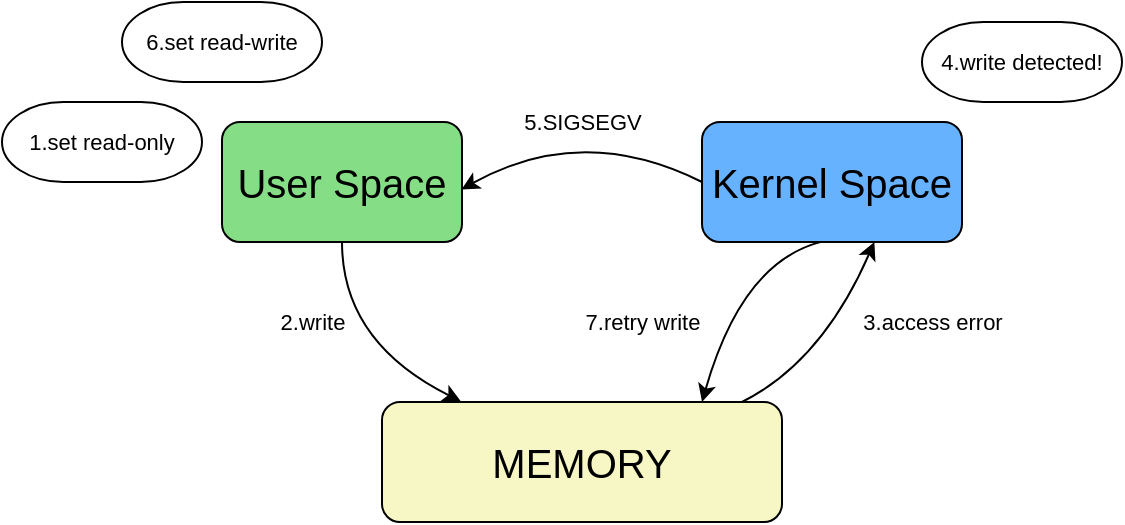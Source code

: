 <mxfile version="18.0.2" type="github"><diagram id="oOvReFTU07pP2wWsisNz" name="第 1 页"><mxGraphModel dx="1950" dy="835" grid="1" gridSize="10" guides="1" tooltips="1" connect="1" arrows="1" fold="1" page="0" pageScale="1" pageWidth="1920" pageHeight="1200" math="0" shadow="0"><root><mxCell id="0"/><mxCell id="1" parent="0"/><mxCell id="B5Kbu_h9srpqsnQu1ovn-6" value="2.write" style="text;html=1;align=center;verticalAlign=middle;resizable=0;points=[];autosize=1;strokeColor=none;fillColor=none;fontSize=11;rotation=0;" parent="1" vertex="1"><mxGeometry x="-20" y="390" width="50" height="20" as="geometry"/></mxCell><mxCell id="B5Kbu_h9srpqsnQu1ovn-8" value="3.access error" style="text;html=1;align=center;verticalAlign=middle;resizable=0;points=[];autosize=1;strokeColor=none;fillColor=none;fontSize=11;rotation=0;" parent="1" vertex="1"><mxGeometry x="270" y="390" width="90" height="20" as="geometry"/></mxCell><mxCell id="B5Kbu_h9srpqsnQu1ovn-12" value="5.SIGSEGV" style="text;html=1;align=center;verticalAlign=middle;resizable=0;points=[];autosize=1;strokeColor=none;fillColor=none;fontSize=11;" parent="1" vertex="1"><mxGeometry x="100" y="290" width="80" height="20" as="geometry"/></mxCell><mxCell id="B5Kbu_h9srpqsnQu1ovn-15" value="7.retry write" style="text;html=1;align=center;verticalAlign=middle;resizable=0;points=[];autosize=1;strokeColor=none;fillColor=none;fontSize=11;" parent="1" vertex="1"><mxGeometry x="130" y="390" width="80" height="20" as="geometry"/></mxCell><mxCell id="B5Kbu_h9srpqsnQu1ovn-19" value="" style="curved=1;endArrow=classic;html=1;rounded=0;fontSize=11;entryX=0.197;entryY=-0.006;entryDx=0;entryDy=0;entryPerimeter=0;" parent="1" target="B5Kbu_h9srpqsnQu1ovn-29" edge="1"><mxGeometry width="50" height="50" relative="1" as="geometry"><mxPoint x="20" y="360" as="sourcePoint"/><mxPoint x="80.8" y="437.6" as="targetPoint"/><Array as="points"><mxPoint x="20" y="410"/></Array></mxGeometry></mxCell><mxCell id="B5Kbu_h9srpqsnQu1ovn-20" value="" style="curved=1;endArrow=classic;html=1;rounded=0;fontSize=11;entryX=0.663;entryY=0.999;entryDx=0;entryDy=0;entryPerimeter=0;" parent="1" edge="1"><mxGeometry width="50" height="50" relative="1" as="geometry"><mxPoint x="220.0" y="440.0" as="sourcePoint"/><mxPoint x="286.19" y="359.94" as="targetPoint"/><Array as="points"><mxPoint x="260" y="420"/></Array></mxGeometry></mxCell><mxCell id="B5Kbu_h9srpqsnQu1ovn-21" value="" style="curved=1;endArrow=classic;html=1;rounded=0;fontSize=11;entryX=0.663;entryY=0.999;entryDx=0;entryDy=0;entryPerimeter=0;" parent="1" edge="1"><mxGeometry width="50" height="50" relative="1" as="geometry"><mxPoint x="259.56" y="359.94" as="sourcePoint"/><mxPoint x="200.0" y="440" as="targetPoint"/><Array as="points"><mxPoint x="220" y="370"/></Array></mxGeometry></mxCell><mxCell id="B5Kbu_h9srpqsnQu1ovn-22" value="" style="curved=1;endArrow=classic;html=1;rounded=0;fontSize=11;entryX=0.998;entryY=0.562;entryDx=0;entryDy=0;entryPerimeter=0;" parent="1" edge="1"><mxGeometry width="50" height="50" relative="1" as="geometry"><mxPoint x="200.0" y="330.0" as="sourcePoint"/><mxPoint x="79.76" y="333.72" as="targetPoint"/><Array as="points"><mxPoint x="140" y="300"/></Array></mxGeometry></mxCell><mxCell id="B5Kbu_h9srpqsnQu1ovn-23" value="&lt;span&gt;6.set read-write&lt;/span&gt;" style="strokeWidth=1;html=1;shape=mxgraph.flowchart.terminator;whiteSpace=wrap;fontSize=11;fillColor=#FFFFFF;" parent="1" vertex="1"><mxGeometry x="-90" y="240" width="100" height="40" as="geometry"/></mxCell><mxCell id="B5Kbu_h9srpqsnQu1ovn-25" value="&lt;span style=&quot;font-family: &amp;#34;helvetica&amp;#34;&quot;&gt;1.set read-only&lt;/span&gt;" style="strokeWidth=1;html=1;shape=mxgraph.flowchart.terminator;whiteSpace=wrap;fontSize=11;fillColor=#FFFFFF;" parent="1" vertex="1"><mxGeometry x="-150" y="290" width="100" height="40" as="geometry"/></mxCell><mxCell id="B5Kbu_h9srpqsnQu1ovn-26" value="4.write detected!" style="strokeWidth=1;html=1;shape=mxgraph.flowchart.terminator;whiteSpace=wrap;fontSize=11;fillColor=#FFFFFF;gradientColor=none;" parent="1" vertex="1"><mxGeometry x="310" y="250" width="100" height="40" as="geometry"/></mxCell><mxCell id="B5Kbu_h9srpqsnQu1ovn-27" value="&lt;span style=&quot;font-size: 20px&quot;&gt;User&amp;nbsp;&lt;/span&gt;&lt;span style=&quot;font-size: 20px&quot;&gt;Space&lt;/span&gt;" style="rounded=1;whiteSpace=wrap;html=1;fontSize=11;strokeColor=#000000;strokeWidth=1;fillColor=#85DE85;gradientColor=none;" parent="1" vertex="1"><mxGeometry x="-40" y="300" width="120" height="60" as="geometry"/></mxCell><mxCell id="B5Kbu_h9srpqsnQu1ovn-28" value="&lt;font style=&quot;font-size: 20px&quot;&gt;Kernel Space&lt;/font&gt;" style="rounded=1;whiteSpace=wrap;html=1;fontSize=11;strokeColor=#000000;strokeWidth=1;fillColor=#66B2FF;gradientColor=none;" parent="1" vertex="1"><mxGeometry x="200" y="300" width="130" height="60" as="geometry"/></mxCell><mxCell id="B5Kbu_h9srpqsnQu1ovn-29" value="&lt;span&gt;MEMORY&lt;/span&gt;" style="rounded=1;whiteSpace=wrap;html=1;fontSize=20;strokeColor=#000000;strokeWidth=1;fillColor=#F7F7C6;gradientColor=none;" parent="1" vertex="1"><mxGeometry x="40" y="440" width="200" height="60" as="geometry"/></mxCell></root></mxGraphModel></diagram></mxfile>